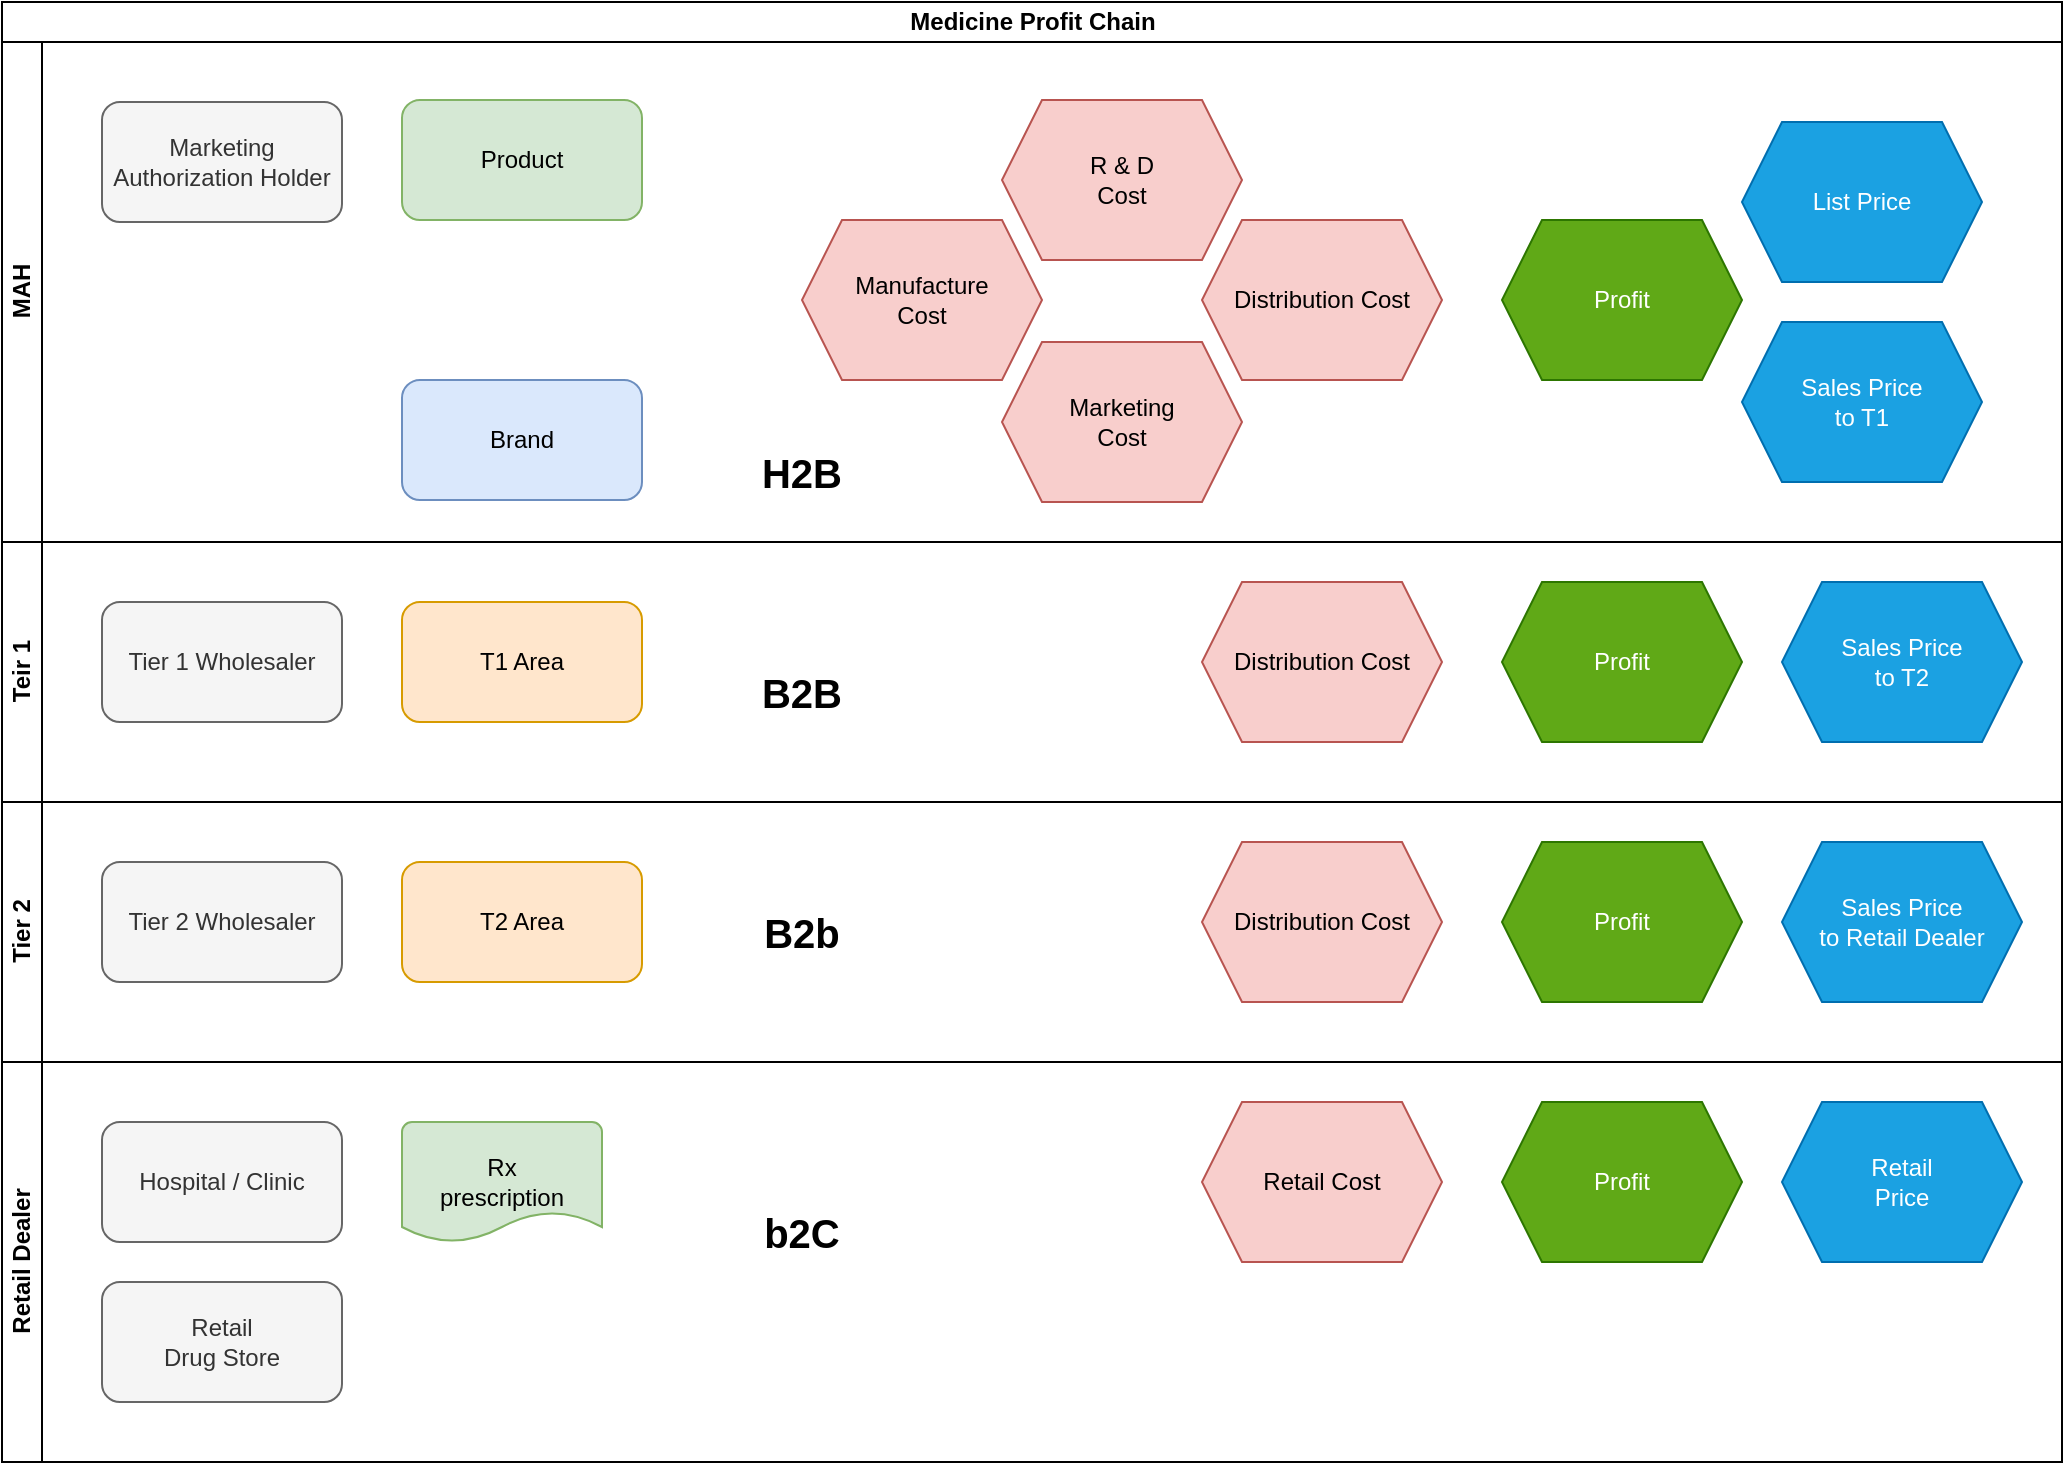 <mxfile version="23.0.1" type="github">
  <diagram id="H5ckzEO8DUSfEvIOyFvg" name="Page-1">
    <mxGraphModel dx="794" dy="446" grid="1" gridSize="10" guides="1" tooltips="1" connect="1" arrows="1" fold="1" page="1" pageScale="1" pageWidth="1169" pageHeight="827" math="0" shadow="0">
      <root>
        <mxCell id="0" />
        <mxCell id="1" parent="0" />
        <mxCell id="9CrzQcPDSSwWUf-sEPpU-1" value="Medicine Profit Chain" style="swimlane;childLayout=stackLayout;resizeParent=1;resizeParentMax=0;horizontal=1;startSize=20;horizontalStack=0;html=1;" parent="1" vertex="1">
          <mxGeometry x="40" y="40" width="1030" height="730" as="geometry" />
        </mxCell>
        <mxCell id="9CrzQcPDSSwWUf-sEPpU-2" value="MAH" style="swimlane;startSize=20;horizontal=0;html=1;" parent="9CrzQcPDSSwWUf-sEPpU-1" vertex="1">
          <mxGeometry y="20" width="1030" height="250" as="geometry">
            <mxRectangle y="20" width="1030" height="30" as="alternateBounds" />
          </mxGeometry>
        </mxCell>
        <mxCell id="9CrzQcPDSSwWUf-sEPpU-5" value="Marketing Authorization Holder" style="rounded=1;whiteSpace=wrap;html=1;fillColor=#f5f5f5;fontColor=#333333;strokeColor=#666666;" parent="9CrzQcPDSSwWUf-sEPpU-2" vertex="1">
          <mxGeometry x="50" y="30" width="120" height="60" as="geometry" />
        </mxCell>
        <mxCell id="9CrzQcPDSSwWUf-sEPpU-6" value="Product" style="rounded=1;whiteSpace=wrap;html=1;fillColor=#d5e8d4;strokeColor=#82b366;" parent="9CrzQcPDSSwWUf-sEPpU-2" vertex="1">
          <mxGeometry x="200" y="29" width="120" height="60" as="geometry" />
        </mxCell>
        <mxCell id="9CrzQcPDSSwWUf-sEPpU-7" value="Brand" style="rounded=1;whiteSpace=wrap;html=1;fillColor=#dae8fc;strokeColor=#6c8ebf;" parent="9CrzQcPDSSwWUf-sEPpU-2" vertex="1">
          <mxGeometry x="200" y="169" width="120" height="60" as="geometry" />
        </mxCell>
        <mxCell id="9CrzQcPDSSwWUf-sEPpU-8" value="List Price" style="shape=hexagon;perimeter=hexagonPerimeter2;whiteSpace=wrap;html=1;fixedSize=1;fillColor=#1ba1e2;strokeColor=#006EAF;fontColor=#ffffff;" parent="9CrzQcPDSSwWUf-sEPpU-2" vertex="1">
          <mxGeometry x="870" y="40" width="120" height="80" as="geometry" />
        </mxCell>
        <mxCell id="9CrzQcPDSSwWUf-sEPpU-21" value="Sales Price&lt;br style=&quot;border-color: var(--border-color);&quot;&gt;to T1" style="shape=hexagon;perimeter=hexagonPerimeter2;whiteSpace=wrap;html=1;fixedSize=1;fillColor=#1ba1e2;strokeColor=#006EAF;fontColor=#ffffff;" parent="9CrzQcPDSSwWUf-sEPpU-2" vertex="1">
          <mxGeometry x="870" y="140" width="120" height="80" as="geometry" />
        </mxCell>
        <mxCell id="9CrzQcPDSSwWUf-sEPpU-27" value="R &amp;amp; D&lt;br&gt;Cost" style="shape=hexagon;perimeter=hexagonPerimeter2;whiteSpace=wrap;html=1;fixedSize=1;fillColor=#f8cecc;strokeColor=#b85450;" parent="9CrzQcPDSSwWUf-sEPpU-2" vertex="1">
          <mxGeometry x="500" y="29" width="120" height="80" as="geometry" />
        </mxCell>
        <mxCell id="9CrzQcPDSSwWUf-sEPpU-28" value="Manufacture&lt;br&gt;Cost" style="shape=hexagon;perimeter=hexagonPerimeter2;whiteSpace=wrap;html=1;fixedSize=1;fillColor=#f8cecc;strokeColor=#b85450;" parent="9CrzQcPDSSwWUf-sEPpU-2" vertex="1">
          <mxGeometry x="400" y="89" width="120" height="80" as="geometry" />
        </mxCell>
        <mxCell id="9CrzQcPDSSwWUf-sEPpU-30" value="Distribution Cost" style="shape=hexagon;perimeter=hexagonPerimeter2;whiteSpace=wrap;html=1;fixedSize=1;fillColor=#f8cecc;strokeColor=#b85450;" parent="9CrzQcPDSSwWUf-sEPpU-2" vertex="1">
          <mxGeometry x="600" y="89" width="120" height="80" as="geometry" />
        </mxCell>
        <mxCell id="9CrzQcPDSSwWUf-sEPpU-31" value="Profit" style="shape=hexagon;perimeter=hexagonPerimeter2;whiteSpace=wrap;html=1;fixedSize=1;fillColor=#60a917;strokeColor=#2D7600;fontColor=#ffffff;" parent="9CrzQcPDSSwWUf-sEPpU-2" vertex="1">
          <mxGeometry x="750" y="89" width="120" height="80" as="geometry" />
        </mxCell>
        <mxCell id="9CrzQcPDSSwWUf-sEPpU-32" value="Marketing&lt;br&gt;Cost" style="shape=hexagon;perimeter=hexagonPerimeter2;whiteSpace=wrap;html=1;fixedSize=1;fillColor=#f8cecc;strokeColor=#b85450;" parent="9CrzQcPDSSwWUf-sEPpU-2" vertex="1">
          <mxGeometry x="500" y="150" width="120" height="80" as="geometry" />
        </mxCell>
        <mxCell id="c4WZfR2EPnpzusb9eS5c-8" value="&lt;b&gt;&lt;font style=&quot;font-size: 20px;&quot;&gt;H2B&lt;/font&gt;&lt;/b&gt;" style="text;html=1;strokeColor=none;fillColor=none;align=center;verticalAlign=middle;whiteSpace=wrap;rounded=0;" parent="9CrzQcPDSSwWUf-sEPpU-2" vertex="1">
          <mxGeometry x="370" y="200" width="60" height="30" as="geometry" />
        </mxCell>
        <mxCell id="9CrzQcPDSSwWUf-sEPpU-3" value="" style="swimlane;startSize=20;horizontal=0;html=1;" parent="9CrzQcPDSSwWUf-sEPpU-1" vertex="1">
          <mxGeometry y="270" width="1030" as="geometry" />
        </mxCell>
        <mxCell id="c4WZfR2EPnpzusb9eS5c-4" value="Teir 1" style="swimlane;startSize=20;horizontal=0;html=1;" parent="9CrzQcPDSSwWUf-sEPpU-1" vertex="1">
          <mxGeometry y="270" width="1030" height="130" as="geometry">
            <mxRectangle y="50" width="1030" height="30" as="alternateBounds" />
          </mxGeometry>
        </mxCell>
        <mxCell id="9CrzQcPDSSwWUf-sEPpU-10" value="T1 Area" style="rounded=1;whiteSpace=wrap;html=1;fillColor=#ffe6cc;strokeColor=#d79b00;" parent="c4WZfR2EPnpzusb9eS5c-4" vertex="1">
          <mxGeometry x="200" y="30" width="120" height="60" as="geometry" />
        </mxCell>
        <mxCell id="9CrzQcPDSSwWUf-sEPpU-9" value="Tier 1 Wholesaler" style="rounded=1;whiteSpace=wrap;html=1;fillColor=#f5f5f5;fontColor=#333333;strokeColor=#666666;" parent="c4WZfR2EPnpzusb9eS5c-4" vertex="1">
          <mxGeometry x="50" y="30" width="120" height="60" as="geometry" />
        </mxCell>
        <mxCell id="c4WZfR2EPnpzusb9eS5c-5" value="Distribution Cost" style="shape=hexagon;perimeter=hexagonPerimeter2;whiteSpace=wrap;html=1;fixedSize=1;fillColor=#f8cecc;strokeColor=#b85450;" parent="c4WZfR2EPnpzusb9eS5c-4" vertex="1">
          <mxGeometry x="600" y="20" width="120" height="80" as="geometry" />
        </mxCell>
        <mxCell id="c4WZfR2EPnpzusb9eS5c-6" value="Profit" style="shape=hexagon;perimeter=hexagonPerimeter2;whiteSpace=wrap;html=1;fixedSize=1;fillColor=#60a917;strokeColor=#2D7600;fontColor=#ffffff;" parent="c4WZfR2EPnpzusb9eS5c-4" vertex="1">
          <mxGeometry x="750" y="20" width="120" height="80" as="geometry" />
        </mxCell>
        <mxCell id="c4WZfR2EPnpzusb9eS5c-7" value="Sales Price&lt;br style=&quot;border-color: var(--border-color);&quot;&gt;to T2" style="shape=hexagon;perimeter=hexagonPerimeter2;whiteSpace=wrap;html=1;fixedSize=1;fillColor=#1ba1e2;strokeColor=#006EAF;fontColor=#ffffff;" parent="c4WZfR2EPnpzusb9eS5c-4" vertex="1">
          <mxGeometry x="890" y="20" width="120" height="80" as="geometry" />
        </mxCell>
        <mxCell id="c4WZfR2EPnpzusb9eS5c-9" value="&lt;b&gt;&lt;font style=&quot;font-size: 20px;&quot;&gt;B2B&lt;/font&gt;&lt;/b&gt;" style="text;html=1;strokeColor=none;fillColor=none;align=center;verticalAlign=middle;whiteSpace=wrap;rounded=0;" parent="c4WZfR2EPnpzusb9eS5c-4" vertex="1">
          <mxGeometry x="370" y="60" width="60" height="30" as="geometry" />
        </mxCell>
        <mxCell id="9CrzQcPDSSwWUf-sEPpU-4" value="Tier 2" style="swimlane;startSize=20;horizontal=0;html=1;" parent="9CrzQcPDSSwWUf-sEPpU-1" vertex="1">
          <mxGeometry y="400" width="1030" height="130" as="geometry">
            <mxRectangle y="80" width="1030" height="30" as="alternateBounds" />
          </mxGeometry>
        </mxCell>
        <mxCell id="9CrzQcPDSSwWUf-sEPpU-12" value="Tier 2 Wholesaler" style="rounded=1;whiteSpace=wrap;html=1;fillColor=#f5f5f5;fontColor=#333333;strokeColor=#666666;" parent="9CrzQcPDSSwWUf-sEPpU-4" vertex="1">
          <mxGeometry x="50" y="30" width="120" height="60" as="geometry" />
        </mxCell>
        <mxCell id="9CrzQcPDSSwWUf-sEPpU-13" value="T2 Area" style="rounded=1;whiteSpace=wrap;html=1;fillColor=#ffe6cc;strokeColor=#d79b00;" parent="9CrzQcPDSSwWUf-sEPpU-4" vertex="1">
          <mxGeometry x="200" y="30" width="120" height="60" as="geometry" />
        </mxCell>
        <mxCell id="9CrzQcPDSSwWUf-sEPpU-25" value="Profit" style="shape=hexagon;perimeter=hexagonPerimeter2;whiteSpace=wrap;html=1;fixedSize=1;fillColor=#60a917;strokeColor=#2D7600;fontColor=#ffffff;" parent="9CrzQcPDSSwWUf-sEPpU-4" vertex="1">
          <mxGeometry x="750" y="20" width="120" height="80" as="geometry" />
        </mxCell>
        <mxCell id="9CrzQcPDSSwWUf-sEPpU-22" value="Distribution Cost" style="shape=hexagon;perimeter=hexagonPerimeter2;whiteSpace=wrap;html=1;fixedSize=1;fillColor=#f8cecc;strokeColor=#b85450;" parent="9CrzQcPDSSwWUf-sEPpU-4" vertex="1">
          <mxGeometry x="600" y="20" width="120" height="80" as="geometry" />
        </mxCell>
        <mxCell id="9CrzQcPDSSwWUf-sEPpU-20" value="Sales Price&lt;br style=&quot;border-color: var(--border-color);&quot;&gt;to Retail Dealer" style="shape=hexagon;perimeter=hexagonPerimeter2;whiteSpace=wrap;html=1;fixedSize=1;fillColor=#1ba1e2;strokeColor=#006EAF;fontColor=#ffffff;" parent="9CrzQcPDSSwWUf-sEPpU-4" vertex="1">
          <mxGeometry x="890" y="20" width="120" height="80" as="geometry" />
        </mxCell>
        <mxCell id="c4WZfR2EPnpzusb9eS5c-10" value="&lt;b&gt;&lt;font style=&quot;font-size: 20px;&quot;&gt;B2b&lt;/font&gt;&lt;/b&gt;" style="text;html=1;strokeColor=none;fillColor=none;align=center;verticalAlign=middle;whiteSpace=wrap;rounded=0;" parent="9CrzQcPDSSwWUf-sEPpU-4" vertex="1">
          <mxGeometry x="370" y="50" width="60" height="30" as="geometry" />
        </mxCell>
        <mxCell id="9CrzQcPDSSwWUf-sEPpU-15" value="Retail Dealer" style="swimlane;startSize=20;horizontal=0;html=1;" parent="9CrzQcPDSSwWUf-sEPpU-1" vertex="1">
          <mxGeometry y="530" width="1030" height="200" as="geometry">
            <mxRectangle y="110" width="1030" height="30" as="alternateBounds" />
          </mxGeometry>
        </mxCell>
        <mxCell id="9CrzQcPDSSwWUf-sEPpU-16" value="Retail&lt;br&gt;Drug Store" style="rounded=1;whiteSpace=wrap;html=1;fillColor=#f5f5f5;fontColor=#333333;strokeColor=#666666;" parent="9CrzQcPDSSwWUf-sEPpU-15" vertex="1">
          <mxGeometry x="50" y="110" width="120" height="60" as="geometry" />
        </mxCell>
        <mxCell id="9CrzQcPDSSwWUf-sEPpU-17" value="Hospital /&amp;nbsp;Clinic" style="rounded=1;whiteSpace=wrap;html=1;fillColor=#f5f5f5;fontColor=#333333;strokeColor=#666666;" parent="9CrzQcPDSSwWUf-sEPpU-15" vertex="1">
          <mxGeometry x="50" y="30" width="120" height="60" as="geometry" />
        </mxCell>
        <mxCell id="9CrzQcPDSSwWUf-sEPpU-18" value="Rx&lt;br&gt;prescription" style="strokeWidth=1;html=1;shape=mxgraph.flowchart.document2;whiteSpace=wrap;size=0.25;fillColor=#d5e8d4;strokeColor=#82b366;" parent="9CrzQcPDSSwWUf-sEPpU-15" vertex="1">
          <mxGeometry x="200" y="30" width="100" height="60" as="geometry" />
        </mxCell>
        <mxCell id="9CrzQcPDSSwWUf-sEPpU-19" value="Retail&lt;br&gt;Price" style="shape=hexagon;perimeter=hexagonPerimeter2;whiteSpace=wrap;html=1;fixedSize=1;fillColor=#1ba1e2;strokeColor=#006EAF;fontColor=#ffffff;" parent="9CrzQcPDSSwWUf-sEPpU-15" vertex="1">
          <mxGeometry x="890" y="20" width="120" height="80" as="geometry" />
        </mxCell>
        <mxCell id="9CrzQcPDSSwWUf-sEPpU-33" value="Retail Cost" style="shape=hexagon;perimeter=hexagonPerimeter2;whiteSpace=wrap;html=1;fixedSize=1;fillColor=#f8cecc;strokeColor=#b85450;" parent="9CrzQcPDSSwWUf-sEPpU-15" vertex="1">
          <mxGeometry x="600" y="20" width="120" height="80" as="geometry" />
        </mxCell>
        <mxCell id="9CrzQcPDSSwWUf-sEPpU-34" value="Profit" style="shape=hexagon;perimeter=hexagonPerimeter2;whiteSpace=wrap;html=1;fixedSize=1;fillColor=#60a917;strokeColor=#2D7600;fontColor=#ffffff;" parent="9CrzQcPDSSwWUf-sEPpU-15" vertex="1">
          <mxGeometry x="750" y="20" width="120" height="80" as="geometry" />
        </mxCell>
        <mxCell id="c4WZfR2EPnpzusb9eS5c-11" value="&lt;b&gt;&lt;font style=&quot;font-size: 20px;&quot;&gt;b2C&lt;/font&gt;&lt;/b&gt;" style="text;html=1;strokeColor=none;fillColor=none;align=center;verticalAlign=middle;whiteSpace=wrap;rounded=0;" parent="9CrzQcPDSSwWUf-sEPpU-15" vertex="1">
          <mxGeometry x="370" y="70" width="60" height="30" as="geometry" />
        </mxCell>
      </root>
    </mxGraphModel>
  </diagram>
</mxfile>
